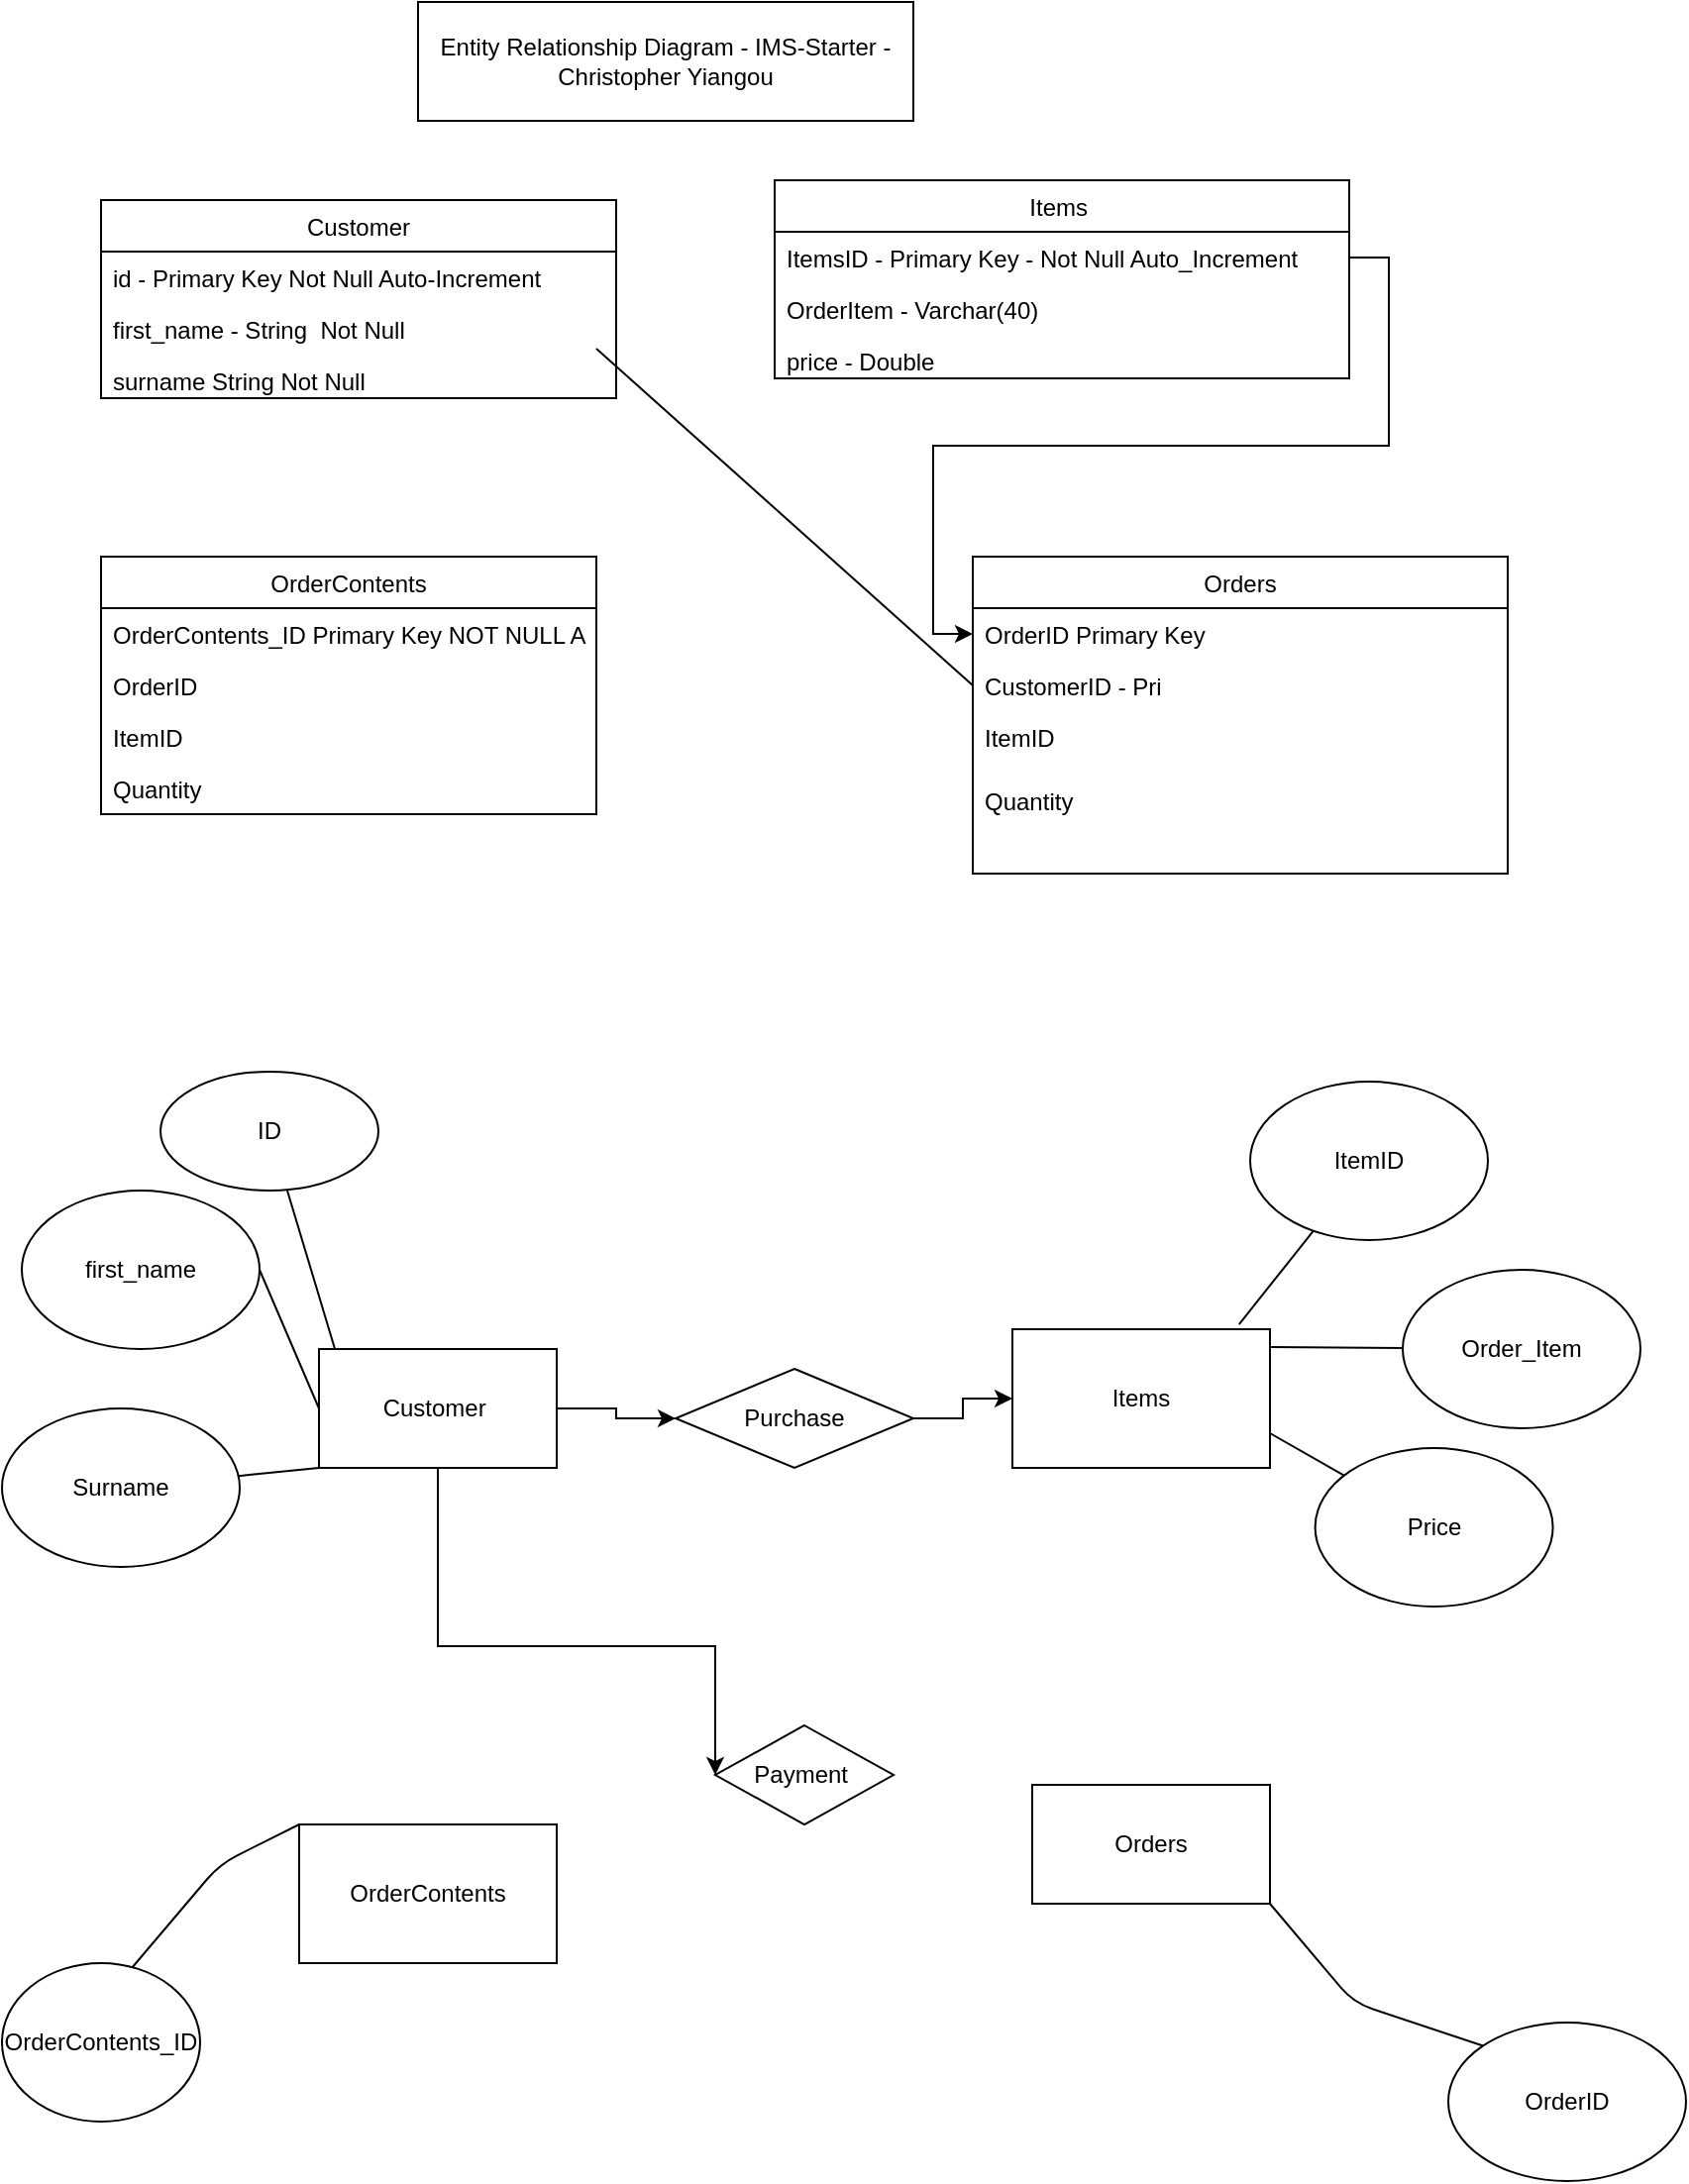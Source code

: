 <mxfile version="14.4.2" type="github">
  <diagram id="Wy_FP-EbNWQaLovOoS0i" name="Page-1">
    <mxGraphModel dx="1259" dy="555" grid="1" gridSize="10" guides="1" tooltips="1" connect="1" arrows="1" fold="1" page="1" pageScale="1" pageWidth="827" pageHeight="1169" math="0" shadow="0">
      <root>
        <mxCell id="0" />
        <mxCell id="1" parent="0" />
        <mxCell id="VmJAtsZKO_WWE-akbVnx-4" value="Customer" style="swimlane;fontStyle=0;childLayout=stackLayout;horizontal=1;startSize=26;fillColor=none;horizontalStack=0;resizeParent=1;resizeParentMax=0;resizeLast=0;collapsible=1;marginBottom=0;" parent="1" vertex="1">
          <mxGeometry x="50" y="100" width="260" height="100" as="geometry" />
        </mxCell>
        <mxCell id="VmJAtsZKO_WWE-akbVnx-5" value="id - Primary Key Not Null Auto-Increment " style="text;strokeColor=none;fillColor=none;align=left;verticalAlign=top;spacingLeft=4;spacingRight=4;overflow=hidden;rotatable=0;points=[[0,0.5],[1,0.5]];portConstraint=eastwest;" parent="VmJAtsZKO_WWE-akbVnx-4" vertex="1">
          <mxGeometry y="26" width="260" height="26" as="geometry" />
        </mxCell>
        <mxCell id="VmJAtsZKO_WWE-akbVnx-6" value="first_name - String  Not Null" style="text;strokeColor=none;fillColor=none;align=left;verticalAlign=top;spacingLeft=4;spacingRight=4;overflow=hidden;rotatable=0;points=[[0,0.5],[1,0.5]];portConstraint=eastwest;" parent="VmJAtsZKO_WWE-akbVnx-4" vertex="1">
          <mxGeometry y="52" width="260" height="26" as="geometry" />
        </mxCell>
        <mxCell id="VmJAtsZKO_WWE-akbVnx-7" value="surname String Not Null" style="text;strokeColor=none;fillColor=none;align=left;verticalAlign=top;spacingLeft=4;spacingRight=4;overflow=hidden;rotatable=0;points=[[0,0.5],[1,0.5]];portConstraint=eastwest;" parent="VmJAtsZKO_WWE-akbVnx-4" vertex="1">
          <mxGeometry y="78" width="260" height="22" as="geometry" />
        </mxCell>
        <mxCell id="VmJAtsZKO_WWE-akbVnx-8" value="Entity Relationship Diagram - IMS-Starter - Christopher Yiangou" style="rounded=0;whiteSpace=wrap;html=1;" parent="1" vertex="1">
          <mxGeometry x="210" width="250" height="60" as="geometry" />
        </mxCell>
        <mxCell id="63-Er44Fi6OJkx_Yc5xF-1" value="Items " style="swimlane;fontStyle=0;childLayout=stackLayout;horizontal=1;startSize=26;fillColor=none;horizontalStack=0;resizeParent=1;resizeParentMax=0;resizeLast=0;collapsible=1;marginBottom=0;" parent="1" vertex="1">
          <mxGeometry x="390" y="90" width="290" height="100" as="geometry" />
        </mxCell>
        <mxCell id="63-Er44Fi6OJkx_Yc5xF-2" value="ItemsID - Primary Key - Not Null Auto_Increment  " style="text;strokeColor=none;fillColor=none;align=left;verticalAlign=top;spacingLeft=4;spacingRight=4;overflow=hidden;rotatable=0;points=[[0,0.5],[1,0.5]];portConstraint=eastwest;" parent="63-Er44Fi6OJkx_Yc5xF-1" vertex="1">
          <mxGeometry y="26" width="290" height="26" as="geometry" />
        </mxCell>
        <mxCell id="63-Er44Fi6OJkx_Yc5xF-3" value="OrderItem - Varchar(40)" style="text;strokeColor=none;fillColor=none;align=left;verticalAlign=top;spacingLeft=4;spacingRight=4;overflow=hidden;rotatable=0;points=[[0,0.5],[1,0.5]];portConstraint=eastwest;" parent="63-Er44Fi6OJkx_Yc5xF-1" vertex="1">
          <mxGeometry y="52" width="290" height="26" as="geometry" />
        </mxCell>
        <mxCell id="63-Er44Fi6OJkx_Yc5xF-4" value="price - Double " style="text;strokeColor=none;fillColor=none;align=left;verticalAlign=top;spacingLeft=4;spacingRight=4;overflow=hidden;rotatable=0;points=[[0,0.5],[1,0.5]];portConstraint=eastwest;" parent="63-Er44Fi6OJkx_Yc5xF-1" vertex="1">
          <mxGeometry y="78" width="290" height="22" as="geometry" />
        </mxCell>
        <mxCell id="63-Er44Fi6OJkx_Yc5xF-20" value="Orders" style="swimlane;fontStyle=0;childLayout=stackLayout;horizontal=1;startSize=26;fillColor=none;horizontalStack=0;resizeParent=1;resizeParentMax=0;resizeLast=0;collapsible=1;marginBottom=0;" parent="1" vertex="1">
          <mxGeometry x="490" y="280" width="270" height="160" as="geometry" />
        </mxCell>
        <mxCell id="63-Er44Fi6OJkx_Yc5xF-21" value="OrderID Primary Key " style="text;strokeColor=none;fillColor=none;align=left;verticalAlign=top;spacingLeft=4;spacingRight=4;overflow=hidden;rotatable=0;points=[[0,0.5],[1,0.5]];portConstraint=eastwest;" parent="63-Er44Fi6OJkx_Yc5xF-20" vertex="1">
          <mxGeometry y="26" width="270" height="26" as="geometry" />
        </mxCell>
        <mxCell id="63-Er44Fi6OJkx_Yc5xF-22" value="CustomerID - Pri" style="text;strokeColor=none;fillColor=none;align=left;verticalAlign=top;spacingLeft=4;spacingRight=4;overflow=hidden;rotatable=0;points=[[0,0.5],[1,0.5]];portConstraint=eastwest;" parent="63-Er44Fi6OJkx_Yc5xF-20" vertex="1">
          <mxGeometry y="52" width="270" height="26" as="geometry" />
        </mxCell>
        <mxCell id="63-Er44Fi6OJkx_Yc5xF-23" value="ItemID" style="text;strokeColor=none;fillColor=none;align=left;verticalAlign=top;spacingLeft=4;spacingRight=4;overflow=hidden;rotatable=0;points=[[0,0.5],[1,0.5]];portConstraint=eastwest;" parent="63-Er44Fi6OJkx_Yc5xF-20" vertex="1">
          <mxGeometry y="78" width="270" height="32" as="geometry" />
        </mxCell>
        <mxCell id="_O8Md83JoW33rFo-4eDO-1" value="Quantity" style="text;strokeColor=none;fillColor=none;align=left;verticalAlign=top;spacingLeft=4;spacingRight=4;overflow=hidden;rotatable=0;points=[[0,0.5],[1,0.5]];portConstraint=eastwest;" vertex="1" parent="63-Er44Fi6OJkx_Yc5xF-20">
          <mxGeometry y="110" width="270" height="50" as="geometry" />
        </mxCell>
        <mxCell id="63-Er44Fi6OJkx_Yc5xF-24" value="OrderContents" style="swimlane;fontStyle=0;childLayout=stackLayout;horizontal=1;startSize=26;fillColor=none;horizontalStack=0;resizeParent=1;resizeParentMax=0;resizeLast=0;collapsible=1;marginBottom=0;" parent="1" vertex="1">
          <mxGeometry x="50" y="280" width="250" height="130" as="geometry" />
        </mxCell>
        <mxCell id="63-Er44Fi6OJkx_Yc5xF-25" value="OrderContents_ID Primary Key NOT NULL Auto_Increment  " style="text;strokeColor=none;fillColor=none;align=left;verticalAlign=top;spacingLeft=4;spacingRight=4;overflow=hidden;rotatable=0;points=[[0,0.5],[1,0.5]];portConstraint=eastwest;" parent="63-Er44Fi6OJkx_Yc5xF-24" vertex="1">
          <mxGeometry y="26" width="250" height="26" as="geometry" />
        </mxCell>
        <mxCell id="63-Er44Fi6OJkx_Yc5xF-27" value="OrderID" style="text;strokeColor=none;fillColor=none;align=left;verticalAlign=top;spacingLeft=4;spacingRight=4;overflow=hidden;rotatable=0;points=[[0,0.5],[1,0.5]];portConstraint=eastwest;" parent="63-Er44Fi6OJkx_Yc5xF-24" vertex="1">
          <mxGeometry y="52" width="250" height="26" as="geometry" />
        </mxCell>
        <mxCell id="63-Er44Fi6OJkx_Yc5xF-28" value="ItemID" style="text;strokeColor=none;fillColor=none;align=left;verticalAlign=top;spacingLeft=4;spacingRight=4;overflow=hidden;rotatable=0;points=[[0,0.5],[1,0.5]];portConstraint=eastwest;" parent="63-Er44Fi6OJkx_Yc5xF-24" vertex="1">
          <mxGeometry y="78" width="250" height="26" as="geometry" />
        </mxCell>
        <mxCell id="63-Er44Fi6OJkx_Yc5xF-29" value="Quantity" style="text;strokeColor=none;fillColor=none;align=left;verticalAlign=top;spacingLeft=4;spacingRight=4;overflow=hidden;rotatable=0;points=[[0,0.5],[1,0.5]];portConstraint=eastwest;" parent="63-Er44Fi6OJkx_Yc5xF-24" vertex="1">
          <mxGeometry y="104" width="250" height="26" as="geometry" />
        </mxCell>
        <mxCell id="_O8Md83JoW33rFo-4eDO-4" style="edgeStyle=orthogonalEdgeStyle;rounded=0;orthogonalLoop=1;jettySize=auto;html=1;entryX=0;entryY=0.5;entryDx=0;entryDy=0;" edge="1" parent="1" source="63-Er44Fi6OJkx_Yc5xF-30" target="63-Er44Fi6OJkx_Yc5xF-58">
          <mxGeometry relative="1" as="geometry" />
        </mxCell>
        <mxCell id="_O8Md83JoW33rFo-4eDO-6" style="edgeStyle=orthogonalEdgeStyle;rounded=0;orthogonalLoop=1;jettySize=auto;html=1;entryX=0;entryY=0.5;entryDx=0;entryDy=0;" edge="1" parent="1" source="63-Er44Fi6OJkx_Yc5xF-30" target="63-Er44Fi6OJkx_Yc5xF-59">
          <mxGeometry relative="1" as="geometry">
            <Array as="points">
              <mxPoint x="220" y="830" />
              <mxPoint x="360" y="830" />
            </Array>
          </mxGeometry>
        </mxCell>
        <mxCell id="63-Er44Fi6OJkx_Yc5xF-30" value="Customer&amp;nbsp;&lt;br&gt;" style="rounded=0;whiteSpace=wrap;html=1;" parent="1" vertex="1">
          <mxGeometry x="160" y="680" width="120" height="60" as="geometry" />
        </mxCell>
        <mxCell id="63-Er44Fi6OJkx_Yc5xF-31" value="" style="endArrow=none;html=1;exitX=0.067;exitY=0;exitDx=0;exitDy=0;exitPerimeter=0;" parent="1" source="63-Er44Fi6OJkx_Yc5xF-30" target="63-Er44Fi6OJkx_Yc5xF-32" edge="1">
          <mxGeometry width="50" height="50" relative="1" as="geometry">
            <mxPoint x="170" y="830" as="sourcePoint" />
            <mxPoint x="120" y="770" as="targetPoint" />
          </mxGeometry>
        </mxCell>
        <mxCell id="63-Er44Fi6OJkx_Yc5xF-32" value="ID" style="ellipse;whiteSpace=wrap;html=1;" parent="1" vertex="1">
          <mxGeometry x="80" y="540" width="110" height="60" as="geometry" />
        </mxCell>
        <mxCell id="63-Er44Fi6OJkx_Yc5xF-33" value="" style="endArrow=none;html=1;entryX=0;entryY=1;entryDx=0;entryDy=0;" parent="1" source="63-Er44Fi6OJkx_Yc5xF-34" target="63-Er44Fi6OJkx_Yc5xF-30" edge="1">
          <mxGeometry width="50" height="50" relative="1" as="geometry">
            <mxPoint x="120" y="940" as="sourcePoint" />
            <mxPoint x="180" y="890" as="targetPoint" />
            <Array as="points" />
          </mxGeometry>
        </mxCell>
        <mxCell id="63-Er44Fi6OJkx_Yc5xF-34" value="Surname" style="ellipse;whiteSpace=wrap;html=1;" parent="1" vertex="1">
          <mxGeometry y="710" width="120" height="80" as="geometry" />
        </mxCell>
        <mxCell id="63-Er44Fi6OJkx_Yc5xF-35" value="first_name" style="ellipse;whiteSpace=wrap;html=1;" parent="1" vertex="1">
          <mxGeometry x="10" y="600" width="120" height="80" as="geometry" />
        </mxCell>
        <mxCell id="63-Er44Fi6OJkx_Yc5xF-37" value="" style="endArrow=none;html=1;entryX=0;entryY=0.5;entryDx=0;entryDy=0;exitX=1;exitY=0.5;exitDx=0;exitDy=0;" parent="1" source="63-Er44Fi6OJkx_Yc5xF-35" target="63-Er44Fi6OJkx_Yc5xF-30" edge="1">
          <mxGeometry width="50" height="50" relative="1" as="geometry">
            <mxPoint x="80" y="900" as="sourcePoint" />
            <mxPoint x="130" y="850" as="targetPoint" />
          </mxGeometry>
        </mxCell>
        <mxCell id="63-Er44Fi6OJkx_Yc5xF-39" value="Orders" style="rounded=0;whiteSpace=wrap;html=1;" parent="1" vertex="1">
          <mxGeometry x="520" y="900" width="120" height="60" as="geometry" />
        </mxCell>
        <mxCell id="63-Er44Fi6OJkx_Yc5xF-41" value="Items" style="rounded=0;whiteSpace=wrap;html=1;" parent="1" vertex="1">
          <mxGeometry x="510" y="670" width="130" height="70" as="geometry" />
        </mxCell>
        <mxCell id="63-Er44Fi6OJkx_Yc5xF-42" value="" style="endArrow=none;html=1;exitX=0.88;exitY=-0.035;exitDx=0;exitDy=0;exitPerimeter=0;" parent="1" source="63-Er44Fi6OJkx_Yc5xF-41" target="63-Er44Fi6OJkx_Yc5xF-43" edge="1">
          <mxGeometry width="50" height="50" relative="1" as="geometry">
            <mxPoint x="630" y="680" as="sourcePoint" />
            <mxPoint x="710" y="610" as="targetPoint" />
          </mxGeometry>
        </mxCell>
        <mxCell id="63-Er44Fi6OJkx_Yc5xF-43" value="ItemID" style="ellipse;whiteSpace=wrap;html=1;" parent="1" vertex="1">
          <mxGeometry x="630" y="545" width="120" height="80" as="geometry" />
        </mxCell>
        <mxCell id="63-Er44Fi6OJkx_Yc5xF-46" value="" style="endArrow=none;html=1;" parent="1" target="63-Er44Fi6OJkx_Yc5xF-47" edge="1">
          <mxGeometry width="50" height="50" relative="1" as="geometry">
            <mxPoint x="640" y="679" as="sourcePoint" />
            <mxPoint x="720" y="620" as="targetPoint" />
          </mxGeometry>
        </mxCell>
        <mxCell id="63-Er44Fi6OJkx_Yc5xF-47" value="Order_Item" style="ellipse;whiteSpace=wrap;html=1;" parent="1" vertex="1">
          <mxGeometry x="707" y="640" width="120" height="80" as="geometry" />
        </mxCell>
        <mxCell id="63-Er44Fi6OJkx_Yc5xF-49" value="" style="endArrow=none;html=1;exitX=1;exitY=0.75;exitDx=0;exitDy=0;" parent="1" source="63-Er44Fi6OJkx_Yc5xF-41" target="63-Er44Fi6OJkx_Yc5xF-50" edge="1">
          <mxGeometry width="50" height="50" relative="1" as="geometry">
            <mxPoint x="637.2" y="767.152" as="sourcePoint" />
            <mxPoint x="722.8" y="770" as="targetPoint" />
          </mxGeometry>
        </mxCell>
        <mxCell id="63-Er44Fi6OJkx_Yc5xF-50" value="Price" style="ellipse;whiteSpace=wrap;html=1;" parent="1" vertex="1">
          <mxGeometry x="662.8" y="730" width="120" height="80" as="geometry" />
        </mxCell>
        <mxCell id="63-Er44Fi6OJkx_Yc5xF-51" value="" style="endArrow=none;html=1;entryX=0;entryY=0;entryDx=0;entryDy=0;" parent="1" target="63-Er44Fi6OJkx_Yc5xF-55" edge="1">
          <mxGeometry width="50" height="50" relative="1" as="geometry">
            <mxPoint x="640.0" y="960" as="sourcePoint" />
            <mxPoint x="742.2" y="1040" as="targetPoint" />
            <Array as="points">
              <mxPoint x="682.2" y="1010" />
            </Array>
          </mxGeometry>
        </mxCell>
        <mxCell id="63-Er44Fi6OJkx_Yc5xF-54" value="OrderContents_ID" style="ellipse;whiteSpace=wrap;html=1;" parent="1" vertex="1">
          <mxGeometry y="990" width="100" height="80" as="geometry" />
        </mxCell>
        <mxCell id="63-Er44Fi6OJkx_Yc5xF-55" value="OrderID" style="ellipse;whiteSpace=wrap;html=1;" parent="1" vertex="1">
          <mxGeometry x="730" y="1020" width="120" height="80" as="geometry" />
        </mxCell>
        <mxCell id="63-Er44Fi6OJkx_Yc5xF-56" value="OrderContents" style="rounded=0;whiteSpace=wrap;html=1;" parent="1" vertex="1">
          <mxGeometry x="150" y="920" width="130" height="70" as="geometry" />
        </mxCell>
        <mxCell id="63-Er44Fi6OJkx_Yc5xF-57" value="" style="endArrow=none;html=1;exitX=0.659;exitY=0.025;exitDx=0;exitDy=0;exitPerimeter=0;entryX=0;entryY=0;entryDx=0;entryDy=0;" parent="1" source="63-Er44Fi6OJkx_Yc5xF-54" target="63-Er44Fi6OJkx_Yc5xF-56" edge="1">
          <mxGeometry width="50" height="50" relative="1" as="geometry">
            <mxPoint x="80" y="970" as="sourcePoint" />
            <mxPoint x="130" y="920" as="targetPoint" />
            <Array as="points">
              <mxPoint x="110" y="940" />
            </Array>
          </mxGeometry>
        </mxCell>
        <mxCell id="_O8Md83JoW33rFo-4eDO-5" style="edgeStyle=orthogonalEdgeStyle;rounded=0;orthogonalLoop=1;jettySize=auto;html=1;" edge="1" parent="1" source="63-Er44Fi6OJkx_Yc5xF-58" target="63-Er44Fi6OJkx_Yc5xF-41">
          <mxGeometry relative="1" as="geometry" />
        </mxCell>
        <mxCell id="63-Er44Fi6OJkx_Yc5xF-58" value="Purchase" style="rhombus;whiteSpace=wrap;html=1;" parent="1" vertex="1">
          <mxGeometry x="340" y="690" width="120" height="50" as="geometry" />
        </mxCell>
        <mxCell id="63-Er44Fi6OJkx_Yc5xF-59" value="Payment&amp;nbsp;" style="rhombus;whiteSpace=wrap;html=1;" parent="1" vertex="1">
          <mxGeometry x="360" y="870" width="90" height="50" as="geometry" />
        </mxCell>
        <mxCell id="_O8Md83JoW33rFo-4eDO-2" value="" style="endArrow=none;html=1;entryX=0;entryY=0.5;entryDx=0;entryDy=0;" edge="1" parent="1" target="63-Er44Fi6OJkx_Yc5xF-22">
          <mxGeometry width="50" height="50" relative="1" as="geometry">
            <mxPoint x="300" y="175" as="sourcePoint" />
            <mxPoint x="350" y="125" as="targetPoint" />
          </mxGeometry>
        </mxCell>
        <mxCell id="_O8Md83JoW33rFo-4eDO-3" style="edgeStyle=orthogonalEdgeStyle;rounded=0;orthogonalLoop=1;jettySize=auto;html=1;" edge="1" parent="1" source="63-Er44Fi6OJkx_Yc5xF-2" target="63-Er44Fi6OJkx_Yc5xF-21">
          <mxGeometry relative="1" as="geometry" />
        </mxCell>
      </root>
    </mxGraphModel>
  </diagram>
</mxfile>
